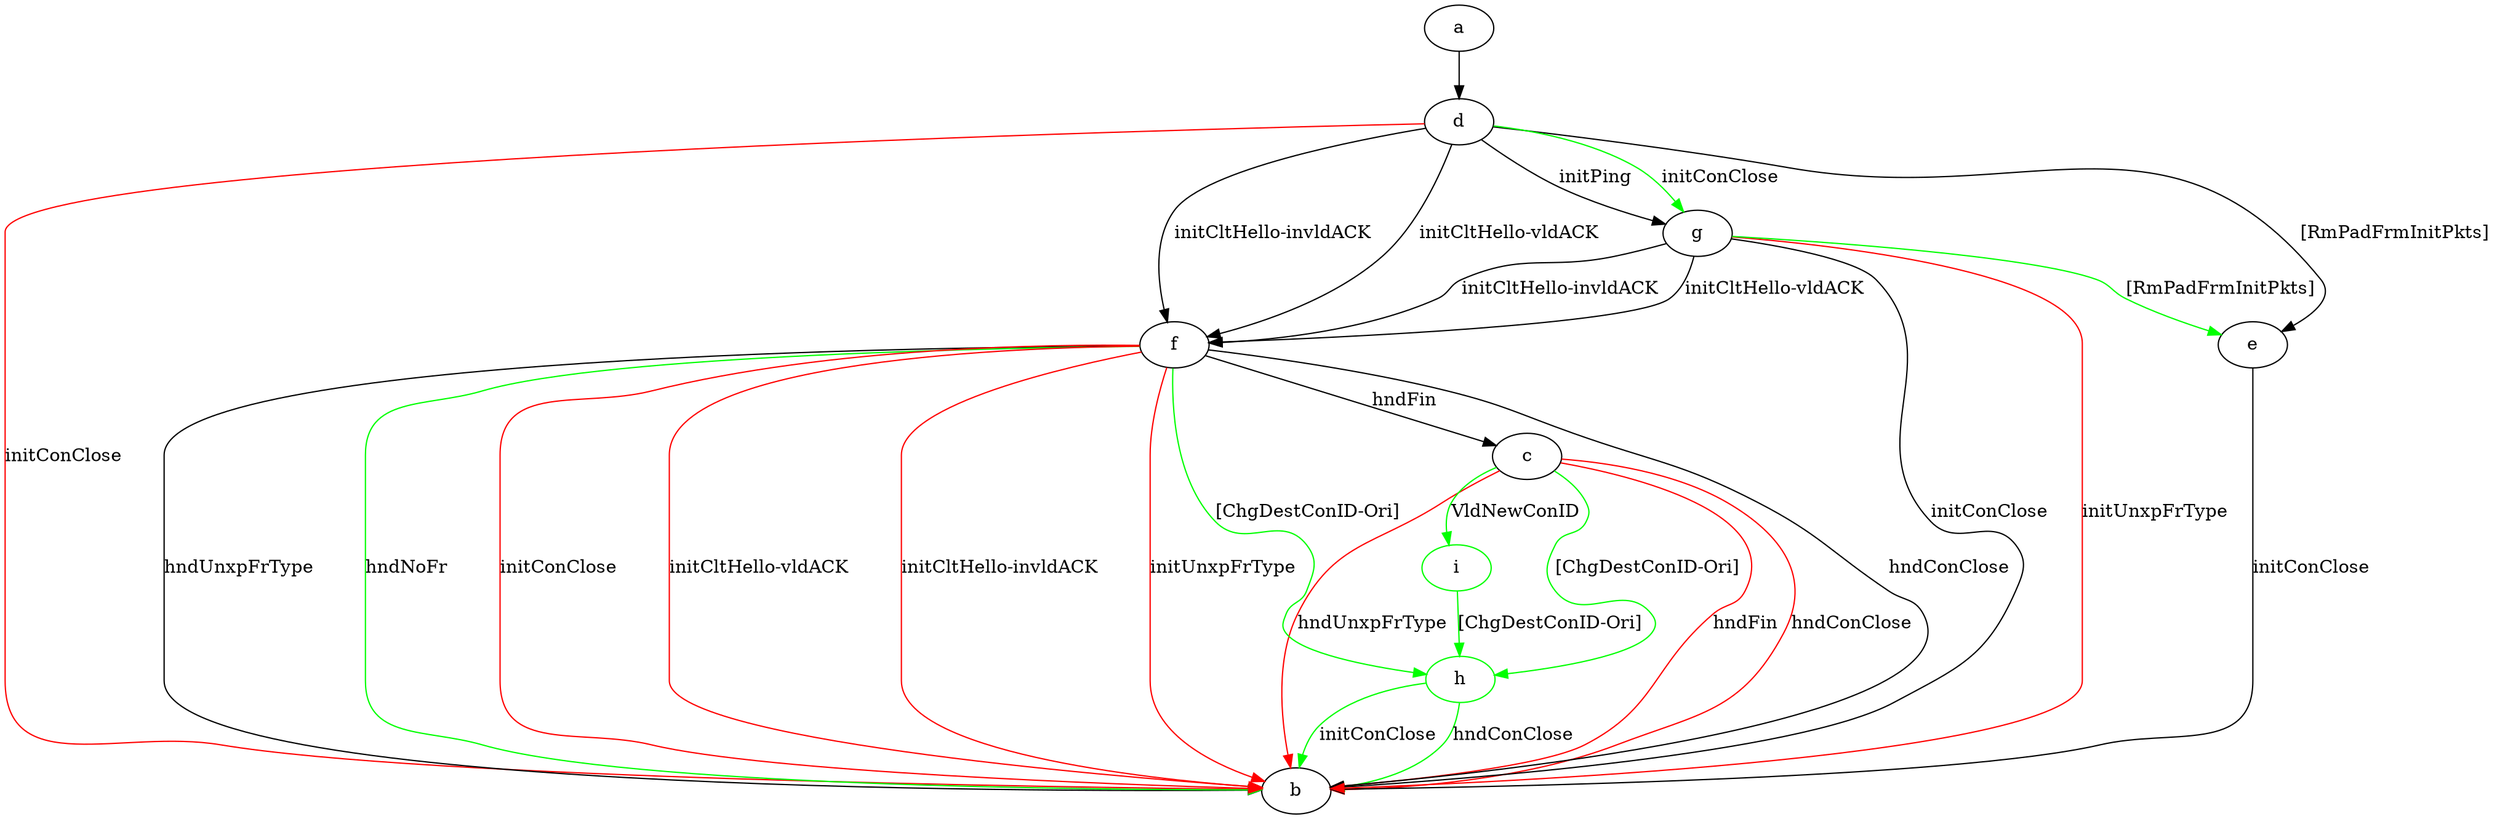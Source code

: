 digraph "" {
	a -> d	[key=0];
	c -> b	[key=0,
		color=red,
		label="hndFin "];
	c -> b	[key=1,
		color=red,
		label="hndConClose "];
	c -> b	[key=2,
		color=red,
		label="hndUnxpFrType "];
	h	[color=green];
	c -> h	[key=0,
		color=green,
		label="[ChgDestConID-Ori] "];
	i	[color=green];
	c -> i	[key=0,
		color=green,
		label="VldNewConID "];
	d -> b	[key=0,
		color=red,
		label="initConClose "];
	d -> e	[key=0,
		label="[RmPadFrmInitPkts] "];
	d -> f	[key=0,
		label="initCltHello-vldACK "];
	d -> f	[key=1,
		label="initCltHello-invldACK "];
	d -> g	[key=0,
		label="initPing "];
	d -> g	[key=1,
		color=green,
		label="initConClose "];
	e -> b	[key=0,
		label="initConClose "];
	f -> b	[key=0,
		label="hndConClose "];
	f -> b	[key=1,
		label="hndUnxpFrType "];
	f -> b	[key=2,
		color=green,
		label="hndNoFr "];
	f -> b	[key=3,
		color=red,
		label="initConClose "];
	f -> b	[key=4,
		color=red,
		label="initCltHello-vldACK "];
	f -> b	[key=5,
		color=red,
		label="initCltHello-invldACK "];
	f -> b	[key=6,
		color=red,
		label="initUnxpFrType "];
	f -> c	[key=0,
		label="hndFin "];
	f -> h	[key=0,
		color=green,
		label="[ChgDestConID-Ori] "];
	g -> b	[key=0,
		label="initConClose "];
	g -> b	[key=1,
		color=red,
		label="initUnxpFrType "];
	g -> e	[key=0,
		color=green,
		label="[RmPadFrmInitPkts] "];
	g -> f	[key=0,
		label="initCltHello-vldACK "];
	g -> f	[key=1,
		label="initCltHello-invldACK "];
	h -> b	[key=0,
		color=green,
		label="initConClose "];
	h -> b	[key=1,
		color=green,
		label="hndConClose "];
	i -> h	[key=0,
		color=green,
		label="[ChgDestConID-Ori] "];
}
